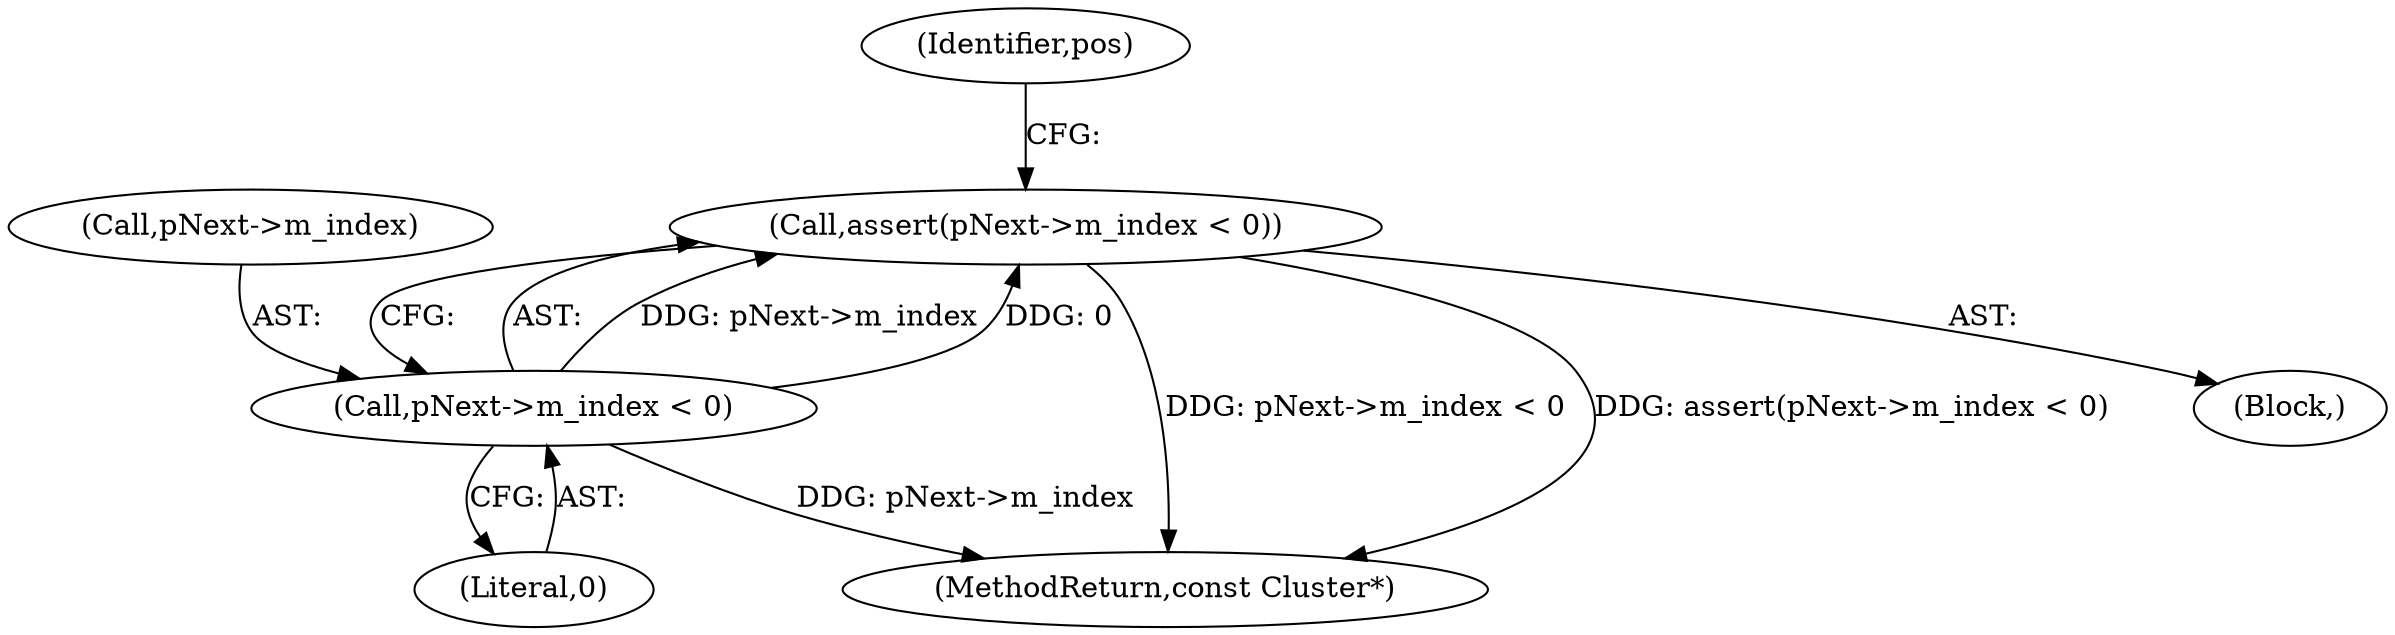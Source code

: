 digraph "0_Android_cc274e2abe8b2a6698a5c47d8aa4bb45f1f9538d_20@API" {
"1000470" [label="(Call,assert(pNext->m_index < 0))"];
"1000471" [label="(Call,pNext->m_index < 0)"];
"1000475" [label="(Literal,0)"];
"1000470" [label="(Call,assert(pNext->m_index < 0))"];
"1000546" [label="(MethodReturn,const Cluster*)"];
"1000450" [label="(Block,)"];
"1000472" [label="(Call,pNext->m_index)"];
"1000477" [label="(Identifier,pos)"];
"1000471" [label="(Call,pNext->m_index < 0)"];
"1000470" -> "1000450"  [label="AST: "];
"1000470" -> "1000471"  [label="CFG: "];
"1000471" -> "1000470"  [label="AST: "];
"1000477" -> "1000470"  [label="CFG: "];
"1000470" -> "1000546"  [label="DDG: pNext->m_index < 0"];
"1000470" -> "1000546"  [label="DDG: assert(pNext->m_index < 0)"];
"1000471" -> "1000470"  [label="DDG: pNext->m_index"];
"1000471" -> "1000470"  [label="DDG: 0"];
"1000471" -> "1000475"  [label="CFG: "];
"1000472" -> "1000471"  [label="AST: "];
"1000475" -> "1000471"  [label="AST: "];
"1000471" -> "1000546"  [label="DDG: pNext->m_index"];
}

